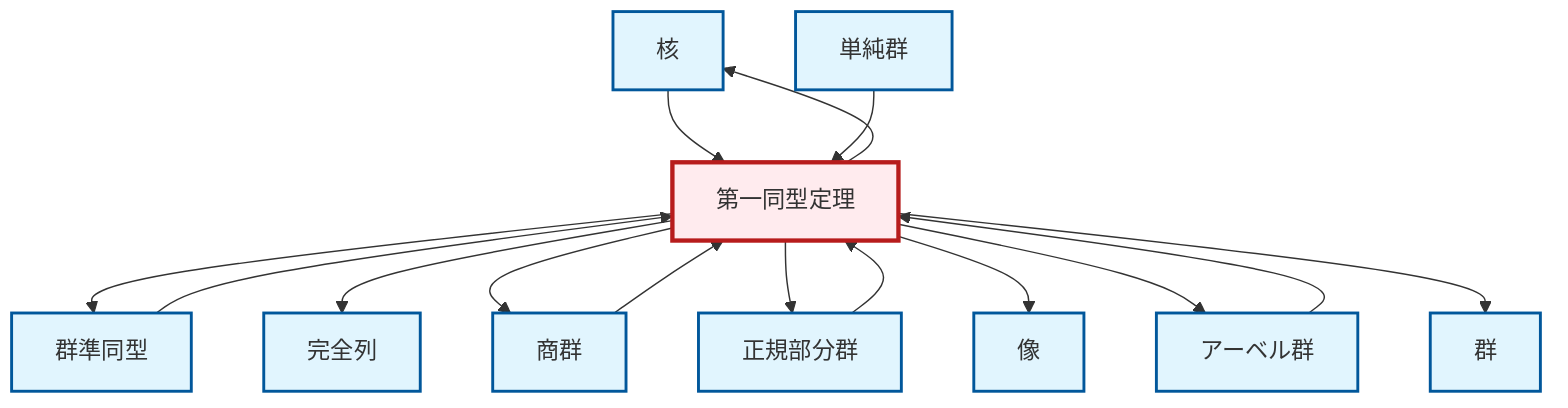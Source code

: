 graph TD
    classDef definition fill:#e1f5fe,stroke:#01579b,stroke-width:2px
    classDef theorem fill:#f3e5f5,stroke:#4a148c,stroke-width:2px
    classDef axiom fill:#fff3e0,stroke:#e65100,stroke-width:2px
    classDef example fill:#e8f5e9,stroke:#1b5e20,stroke-width:2px
    classDef current fill:#ffebee,stroke:#b71c1c,stroke-width:3px
    def-image["像"]:::definition
    def-kernel["核"]:::definition
    def-abelian-group["アーベル群"]:::definition
    def-homomorphism["群準同型"]:::definition
    def-simple-group["単純群"]:::definition
    def-normal-subgroup["正規部分群"]:::definition
    thm-first-isomorphism["第一同型定理"]:::theorem
    def-group["群"]:::definition
    def-exact-sequence["完全列"]:::definition
    def-quotient-group["商群"]:::definition
    thm-first-isomorphism --> def-homomorphism
    thm-first-isomorphism --> def-exact-sequence
    thm-first-isomorphism --> def-kernel
    thm-first-isomorphism --> def-quotient-group
    def-normal-subgroup --> thm-first-isomorphism
    def-quotient-group --> thm-first-isomorphism
    def-homomorphism --> thm-first-isomorphism
    thm-first-isomorphism --> def-normal-subgroup
    def-kernel --> thm-first-isomorphism
    thm-first-isomorphism --> def-image
    thm-first-isomorphism --> def-abelian-group
    thm-first-isomorphism --> def-group
    def-simple-group --> thm-first-isomorphism
    def-abelian-group --> thm-first-isomorphism
    class thm-first-isomorphism current